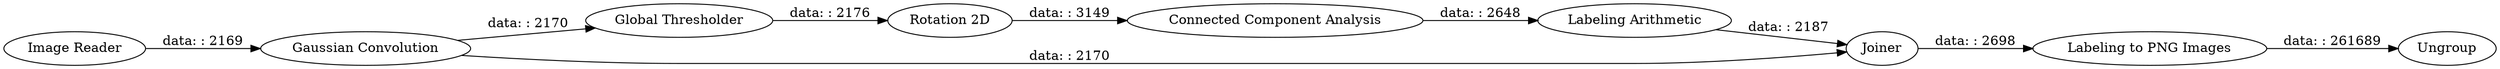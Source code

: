 digraph {
	"-2431135631488622053_8" [label="Gaussian Convolution"]
	"-2431135631488622053_3" [label="Connected Component Analysis"]
	"-2431135631488622053_2" [label="Global Thresholder"]
	"-2431135631488622053_10" [label=Joiner]
	"-2431135631488622053_5" [label="Labeling Arithmetic"]
	"-2431135631488622053_11" [label=Ungroup]
	"-2431135631488622053_6" [label="Labeling to PNG Images"]
	"-2431135631488622053_7" [label="Image Reader"]
	"-2431135631488622053_9" [label="Rotation 2D"]
	"-2431135631488622053_3" -> "-2431135631488622053_5" [label="data: : 2648"]
	"-2431135631488622053_7" -> "-2431135631488622053_8" [label="data: : 2169"]
	"-2431135631488622053_10" -> "-2431135631488622053_6" [label="data: : 2698"]
	"-2431135631488622053_8" -> "-2431135631488622053_10" [label="data: : 2170"]
	"-2431135631488622053_6" -> "-2431135631488622053_11" [label="data: : 261689"]
	"-2431135631488622053_9" -> "-2431135631488622053_3" [label="data: : 3149"]
	"-2431135631488622053_5" -> "-2431135631488622053_10" [label="data: : 2187"]
	"-2431135631488622053_8" -> "-2431135631488622053_2" [label="data: : 2170"]
	"-2431135631488622053_2" -> "-2431135631488622053_9" [label="data: : 2176"]
	rankdir=LR
}
